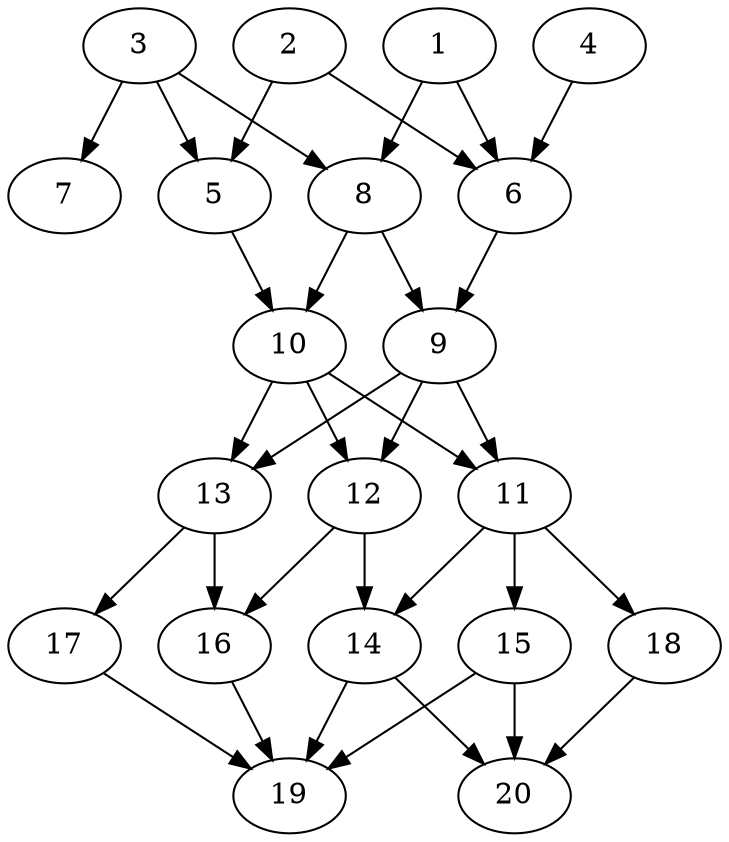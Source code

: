// DAG automatically generated by daggen at Thu Oct  3 13:58:43 2019
// ./daggen --dot -n 20 --ccr 0.3 --fat 0.5 --regular 0.5 --density 0.7 --mindata 5242880 --maxdata 52428800 
digraph G {
  1 [size="118818133", alpha="0.07", expect_size="35645440"] 
  1 -> 6 [size ="35645440"]
  1 -> 8 [size ="35645440"]
  2 [size="125955413", alpha="0.16", expect_size="37786624"] 
  2 -> 5 [size ="37786624"]
  2 -> 6 [size ="37786624"]
  3 [size="163024213", alpha="0.10", expect_size="48907264"] 
  3 -> 5 [size ="48907264"]
  3 -> 7 [size ="48907264"]
  3 -> 8 [size ="48907264"]
  4 [size="129921707", alpha="0.07", expect_size="38976512"] 
  4 -> 6 [size ="38976512"]
  5 [size="59105280", alpha="0.14", expect_size="17731584"] 
  5 -> 10 [size ="17731584"]
  6 [size="55831893", alpha="0.12", expect_size="16749568"] 
  6 -> 9 [size ="16749568"]
  7 [size="114247680", alpha="0.17", expect_size="34274304"] 
  8 [size="28115627", alpha="0.03", expect_size="8434688"] 
  8 -> 9 [size ="8434688"]
  8 -> 10 [size ="8434688"]
  9 [size="25313280", alpha="0.14", expect_size="7593984"] 
  9 -> 11 [size ="7593984"]
  9 -> 12 [size ="7593984"]
  9 -> 13 [size ="7593984"]
  10 [size="36157440", alpha="0.11", expect_size="10847232"] 
  10 -> 11 [size ="10847232"]
  10 -> 12 [size ="10847232"]
  10 -> 13 [size ="10847232"]
  11 [size="62877013", alpha="0.16", expect_size="18863104"] 
  11 -> 14 [size ="18863104"]
  11 -> 15 [size ="18863104"]
  11 -> 18 [size ="18863104"]
  12 [size="117964800", alpha="0.16", expect_size="35389440"] 
  12 -> 14 [size ="35389440"]
  12 -> 16 [size ="35389440"]
  13 [size="87859200", alpha="0.13", expect_size="26357760"] 
  13 -> 16 [size ="26357760"]
  13 -> 17 [size ="26357760"]
  14 [size="164464640", alpha="0.01", expect_size="49339392"] 
  14 -> 19 [size ="49339392"]
  14 -> 20 [size ="49339392"]
  15 [size="65464320", alpha="0.04", expect_size="19639296"] 
  15 -> 19 [size ="19639296"]
  15 -> 20 [size ="19639296"]
  16 [size="171861333", alpha="0.19", expect_size="51558400"] 
  16 -> 19 [size ="51558400"]
  17 [size="108492800", alpha="0.09", expect_size="32547840"] 
  17 -> 19 [size ="32547840"]
  18 [size="81565013", alpha="0.11", expect_size="24469504"] 
  18 -> 20 [size ="24469504"]
  19 [size="107560960", alpha="0.04", expect_size="32268288"] 
  20 [size="64177493", alpha="0.06", expect_size="19253248"] 
}
